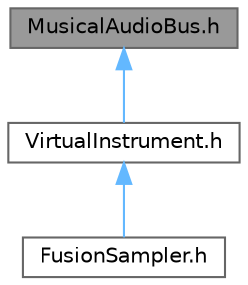 digraph "MusicalAudioBus.h"
{
 // INTERACTIVE_SVG=YES
 // LATEX_PDF_SIZE
  bgcolor="transparent";
  edge [fontname=Helvetica,fontsize=10,labelfontname=Helvetica,labelfontsize=10];
  node [fontname=Helvetica,fontsize=10,shape=box,height=0.2,width=0.4];
  Node1 [id="Node000001",label="MusicalAudioBus.h",height=0.2,width=0.4,color="gray40", fillcolor="grey60", style="filled", fontcolor="black",tooltip=" "];
  Node1 -> Node2 [id="edge1_Node000001_Node000002",dir="back",color="steelblue1",style="solid",tooltip=" "];
  Node2 [id="Node000002",label="VirtualInstrument.h",height=0.2,width=0.4,color="grey40", fillcolor="white", style="filled",URL="$dd/de1/VirtualInstrument_8h.html",tooltip=" "];
  Node2 -> Node3 [id="edge2_Node000002_Node000003",dir="back",color="steelblue1",style="solid",tooltip=" "];
  Node3 [id="Node000003",label="FusionSampler.h",height=0.2,width=0.4,color="grey40", fillcolor="white", style="filled",URL="$da/d12/FusionSampler_8h.html",tooltip=" "];
}
